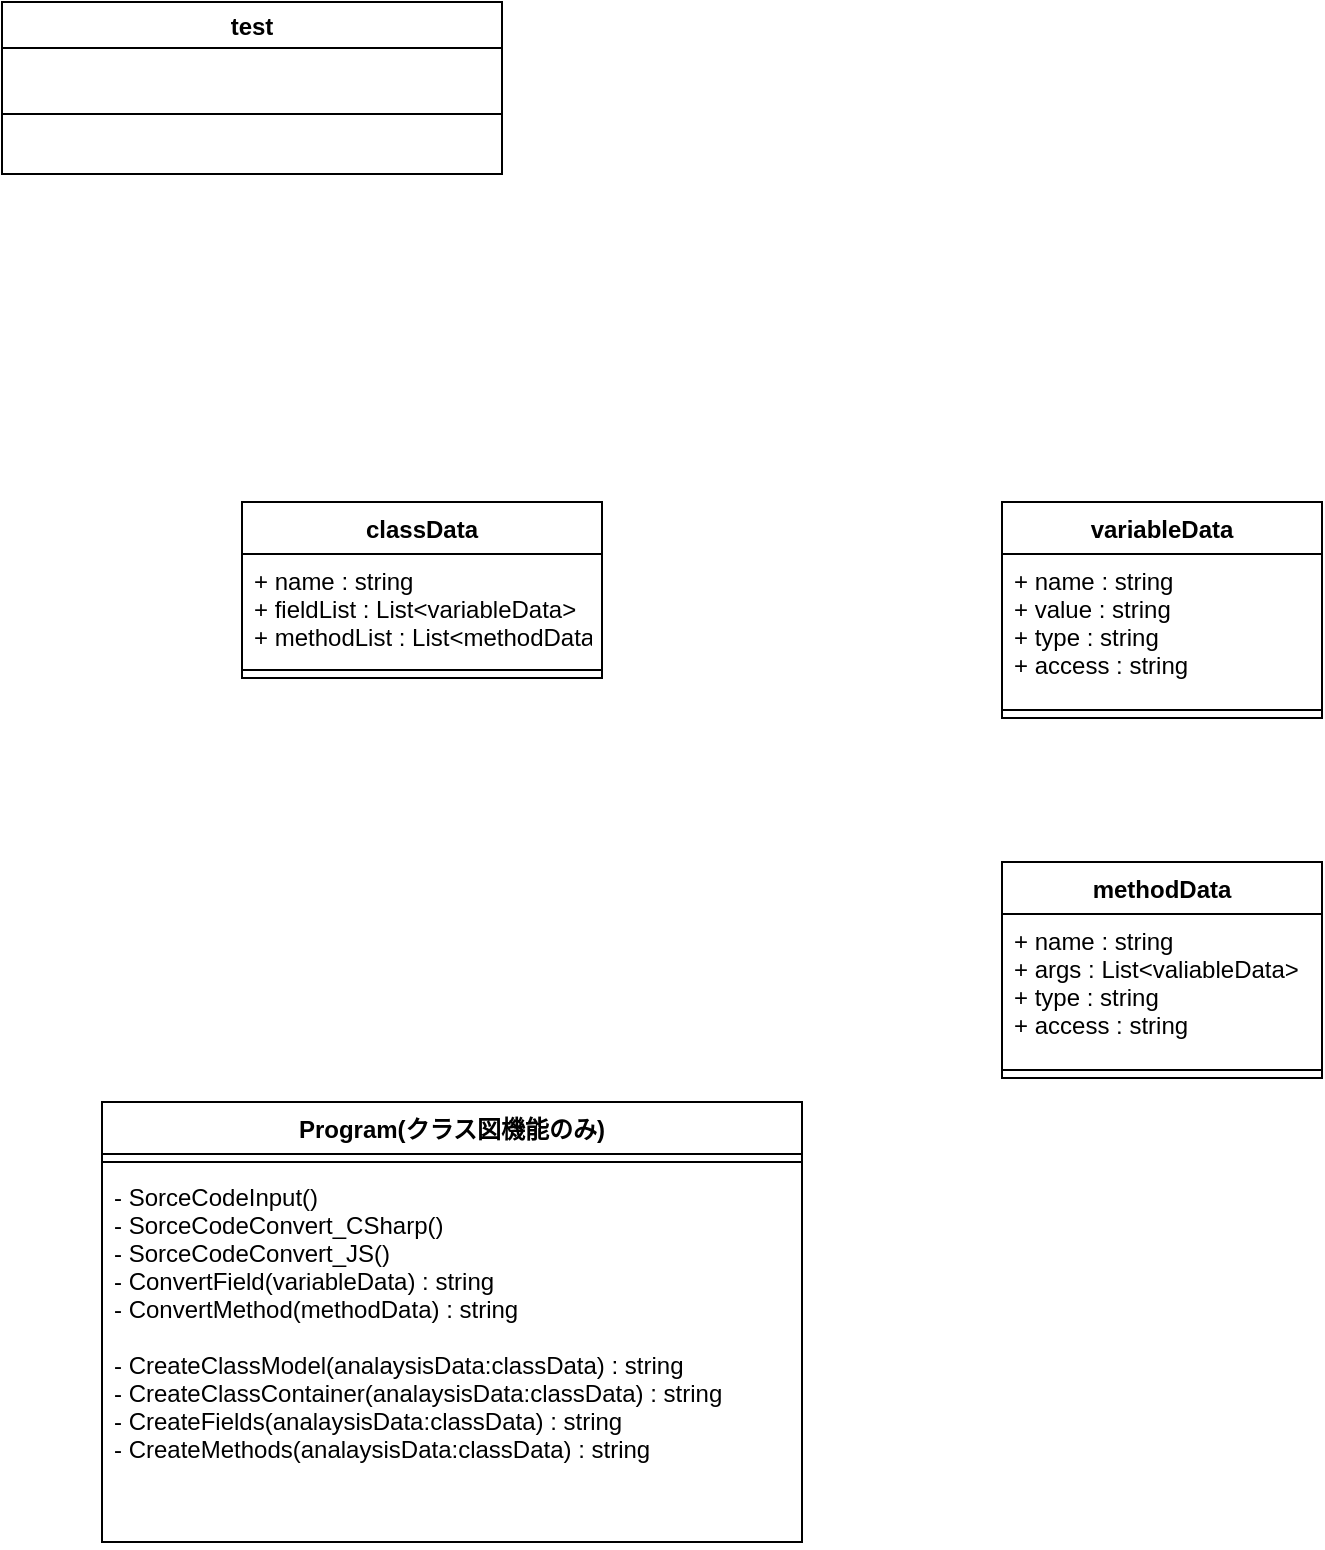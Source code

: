 <mxfile version="17.5.0" type="github">
  <diagram id="E186S8RJVWjqXE9jLzbj" name="Page-1">
    <mxGraphModel dx="885" dy="471" grid="1" gridSize="10" guides="1" tooltips="1" connect="1" arrows="1" fold="1" page="1" pageScale="1" pageWidth="827" pageHeight="1169" math="0" shadow="0">
      <root>
        <mxCell id="0" />
        <mxCell id="1" parent="0" />
        <mxCell id="2pAYh66l3FC53wXgguz1-1" value="classData" style="swimlane;fontStyle=1;align=center;verticalAlign=top;childLayout=stackLayout;horizontal=1;startSize=26;horizontalStack=0;resizeParent=1;resizeParentMax=0;resizeLast=0;collapsible=1;marginBottom=0;" vertex="1" parent="1">
          <mxGeometry x="120" y="250" width="180" height="88" as="geometry" />
        </mxCell>
        <mxCell id="2pAYh66l3FC53wXgguz1-2" value="+ name : string&#xa;+ fieldList : List&lt;variableData&gt;&#xa;+ methodList : List&lt;methodData&gt;" style="text;strokeColor=none;fillColor=none;align=left;verticalAlign=top;spacingLeft=4;spacingRight=4;overflow=hidden;rotatable=0;points=[[0,0.5],[1,0.5]];portConstraint=eastwest;" vertex="1" parent="2pAYh66l3FC53wXgguz1-1">
          <mxGeometry y="26" width="180" height="54" as="geometry" />
        </mxCell>
        <mxCell id="2pAYh66l3FC53wXgguz1-3" value="" style="line;strokeWidth=1;fillColor=none;align=left;verticalAlign=middle;spacingTop=-1;spacingLeft=3;spacingRight=3;rotatable=0;labelPosition=right;points=[];portConstraint=eastwest;" vertex="1" parent="2pAYh66l3FC53wXgguz1-1">
          <mxGeometry y="80" width="180" height="8" as="geometry" />
        </mxCell>
        <mxCell id="2pAYh66l3FC53wXgguz1-5" value="variableData" style="swimlane;fontStyle=1;align=center;verticalAlign=top;childLayout=stackLayout;horizontal=1;startSize=26;horizontalStack=0;resizeParent=1;resizeParentMax=0;resizeLast=0;collapsible=1;marginBottom=0;" vertex="1" parent="1">
          <mxGeometry x="500" y="250" width="160" height="108" as="geometry" />
        </mxCell>
        <mxCell id="2pAYh66l3FC53wXgguz1-6" value="+ name : string&#xa;+ value : string &#xa;+ type : string&#xa;+ access : string " style="text;strokeColor=none;fillColor=none;align=left;verticalAlign=top;spacingLeft=4;spacingRight=4;overflow=hidden;rotatable=0;points=[[0,0.5],[1,0.5]];portConstraint=eastwest;" vertex="1" parent="2pAYh66l3FC53wXgguz1-5">
          <mxGeometry y="26" width="160" height="74" as="geometry" />
        </mxCell>
        <mxCell id="2pAYh66l3FC53wXgguz1-7" value="" style="line;strokeWidth=1;fillColor=none;align=left;verticalAlign=middle;spacingTop=-1;spacingLeft=3;spacingRight=3;rotatable=0;labelPosition=right;points=[];portConstraint=eastwest;" vertex="1" parent="2pAYh66l3FC53wXgguz1-5">
          <mxGeometry y="100" width="160" height="8" as="geometry" />
        </mxCell>
        <mxCell id="2pAYh66l3FC53wXgguz1-9" value="methodData" style="swimlane;fontStyle=1;align=center;verticalAlign=top;childLayout=stackLayout;horizontal=1;startSize=26;horizontalStack=0;resizeParent=1;resizeParentMax=0;resizeLast=0;collapsible=1;marginBottom=0;" vertex="1" parent="1">
          <mxGeometry x="500" y="430" width="160" height="108" as="geometry" />
        </mxCell>
        <mxCell id="2pAYh66l3FC53wXgguz1-10" value="+ name : string&#xa;+ args : List&lt;valiableData&gt; &#xa;+ type : string&#xa;+ access : string " style="text;strokeColor=none;fillColor=none;align=left;verticalAlign=top;spacingLeft=4;spacingRight=4;overflow=hidden;rotatable=0;points=[[0,0.5],[1,0.5]];portConstraint=eastwest;" vertex="1" parent="2pAYh66l3FC53wXgguz1-9">
          <mxGeometry y="26" width="160" height="74" as="geometry" />
        </mxCell>
        <mxCell id="2pAYh66l3FC53wXgguz1-11" value="" style="line;strokeWidth=1;fillColor=none;align=left;verticalAlign=middle;spacingTop=-1;spacingLeft=3;spacingRight=3;rotatable=0;labelPosition=right;points=[];portConstraint=eastwest;" vertex="1" parent="2pAYh66l3FC53wXgguz1-9">
          <mxGeometry y="100" width="160" height="8" as="geometry" />
        </mxCell>
        <mxCell id="2pAYh66l3FC53wXgguz1-13" value="Program(クラス図機能のみ)" style="swimlane;fontStyle=1;align=center;verticalAlign=top;childLayout=stackLayout;horizontal=1;startSize=26;horizontalStack=0;resizeParent=1;resizeParentMax=0;resizeLast=0;collapsible=1;marginBottom=0;" vertex="1" parent="1">
          <mxGeometry x="50" y="550" width="350" height="220" as="geometry" />
        </mxCell>
        <mxCell id="2pAYh66l3FC53wXgguz1-15" value="" style="line;strokeWidth=1;fillColor=none;align=left;verticalAlign=middle;spacingTop=-1;spacingLeft=3;spacingRight=3;rotatable=0;labelPosition=right;points=[];portConstraint=eastwest;" vertex="1" parent="2pAYh66l3FC53wXgguz1-13">
          <mxGeometry y="26" width="350" height="8" as="geometry" />
        </mxCell>
        <mxCell id="2pAYh66l3FC53wXgguz1-16" value="- SorceCodeInput()&#xa;- SorceCodeConvert_CSharp()&#xa;- SorceCodeConvert_JS()&#xa;- ConvertField(variableData) : string &#xa;- ConvertMethod(methodData) : string&#xa;&#xa;- CreateClassModel(analaysisData:classData) : string&#xa;- CreateClassContainer(analaysisData:classData) : string&#xa;- CreateFields(analaysisData:classData) : string&#xa;- CreateMethods(analaysisData:classData) : string" style="text;strokeColor=none;fillColor=none;align=left;verticalAlign=top;spacingLeft=4;spacingRight=4;overflow=hidden;rotatable=0;points=[[0,0.5],[1,0.5]];portConstraint=eastwest;" vertex="1" parent="2pAYh66l3FC53wXgguz1-13">
          <mxGeometry y="34" width="350" height="186" as="geometry" />
        </mxCell>
        <mxCell id="2pAYh66l3FC53wXgguz1-28" value="test" style="swimlane; fontStyle = 1; align = center; verticalAlign = top; childLayout = stackLayout; horizontal = 1; startSize = 26; horizontalStack = 0; resizeParent = 1; resizeParentMax = 0; resizeLast = 0; collapsible = 1; marginBottom = 0; " vertex="1" parent="1">
          <mxGeometry width="250" height="86" as="geometry" />
        </mxCell>
        <mxCell id="2pAYh66l3FC53wXgguz1-29" value="" style="line; strokeWidth = 2; fillColor = none; align = left; verticalAlign = middle; spacingTop = -1; spacingLeft = 3; spacingRight = 3; rotatable = 0; labelPosition = right; points =[]; portConstraint = eastwest; ;strokeWidth=1;" vertex="1" parent="2pAYh66l3FC53wXgguz1-28">
          <mxGeometry y="52" width="250" height="8" as="geometry" />
        </mxCell>
      </root>
    </mxGraphModel>
  </diagram>
</mxfile>

